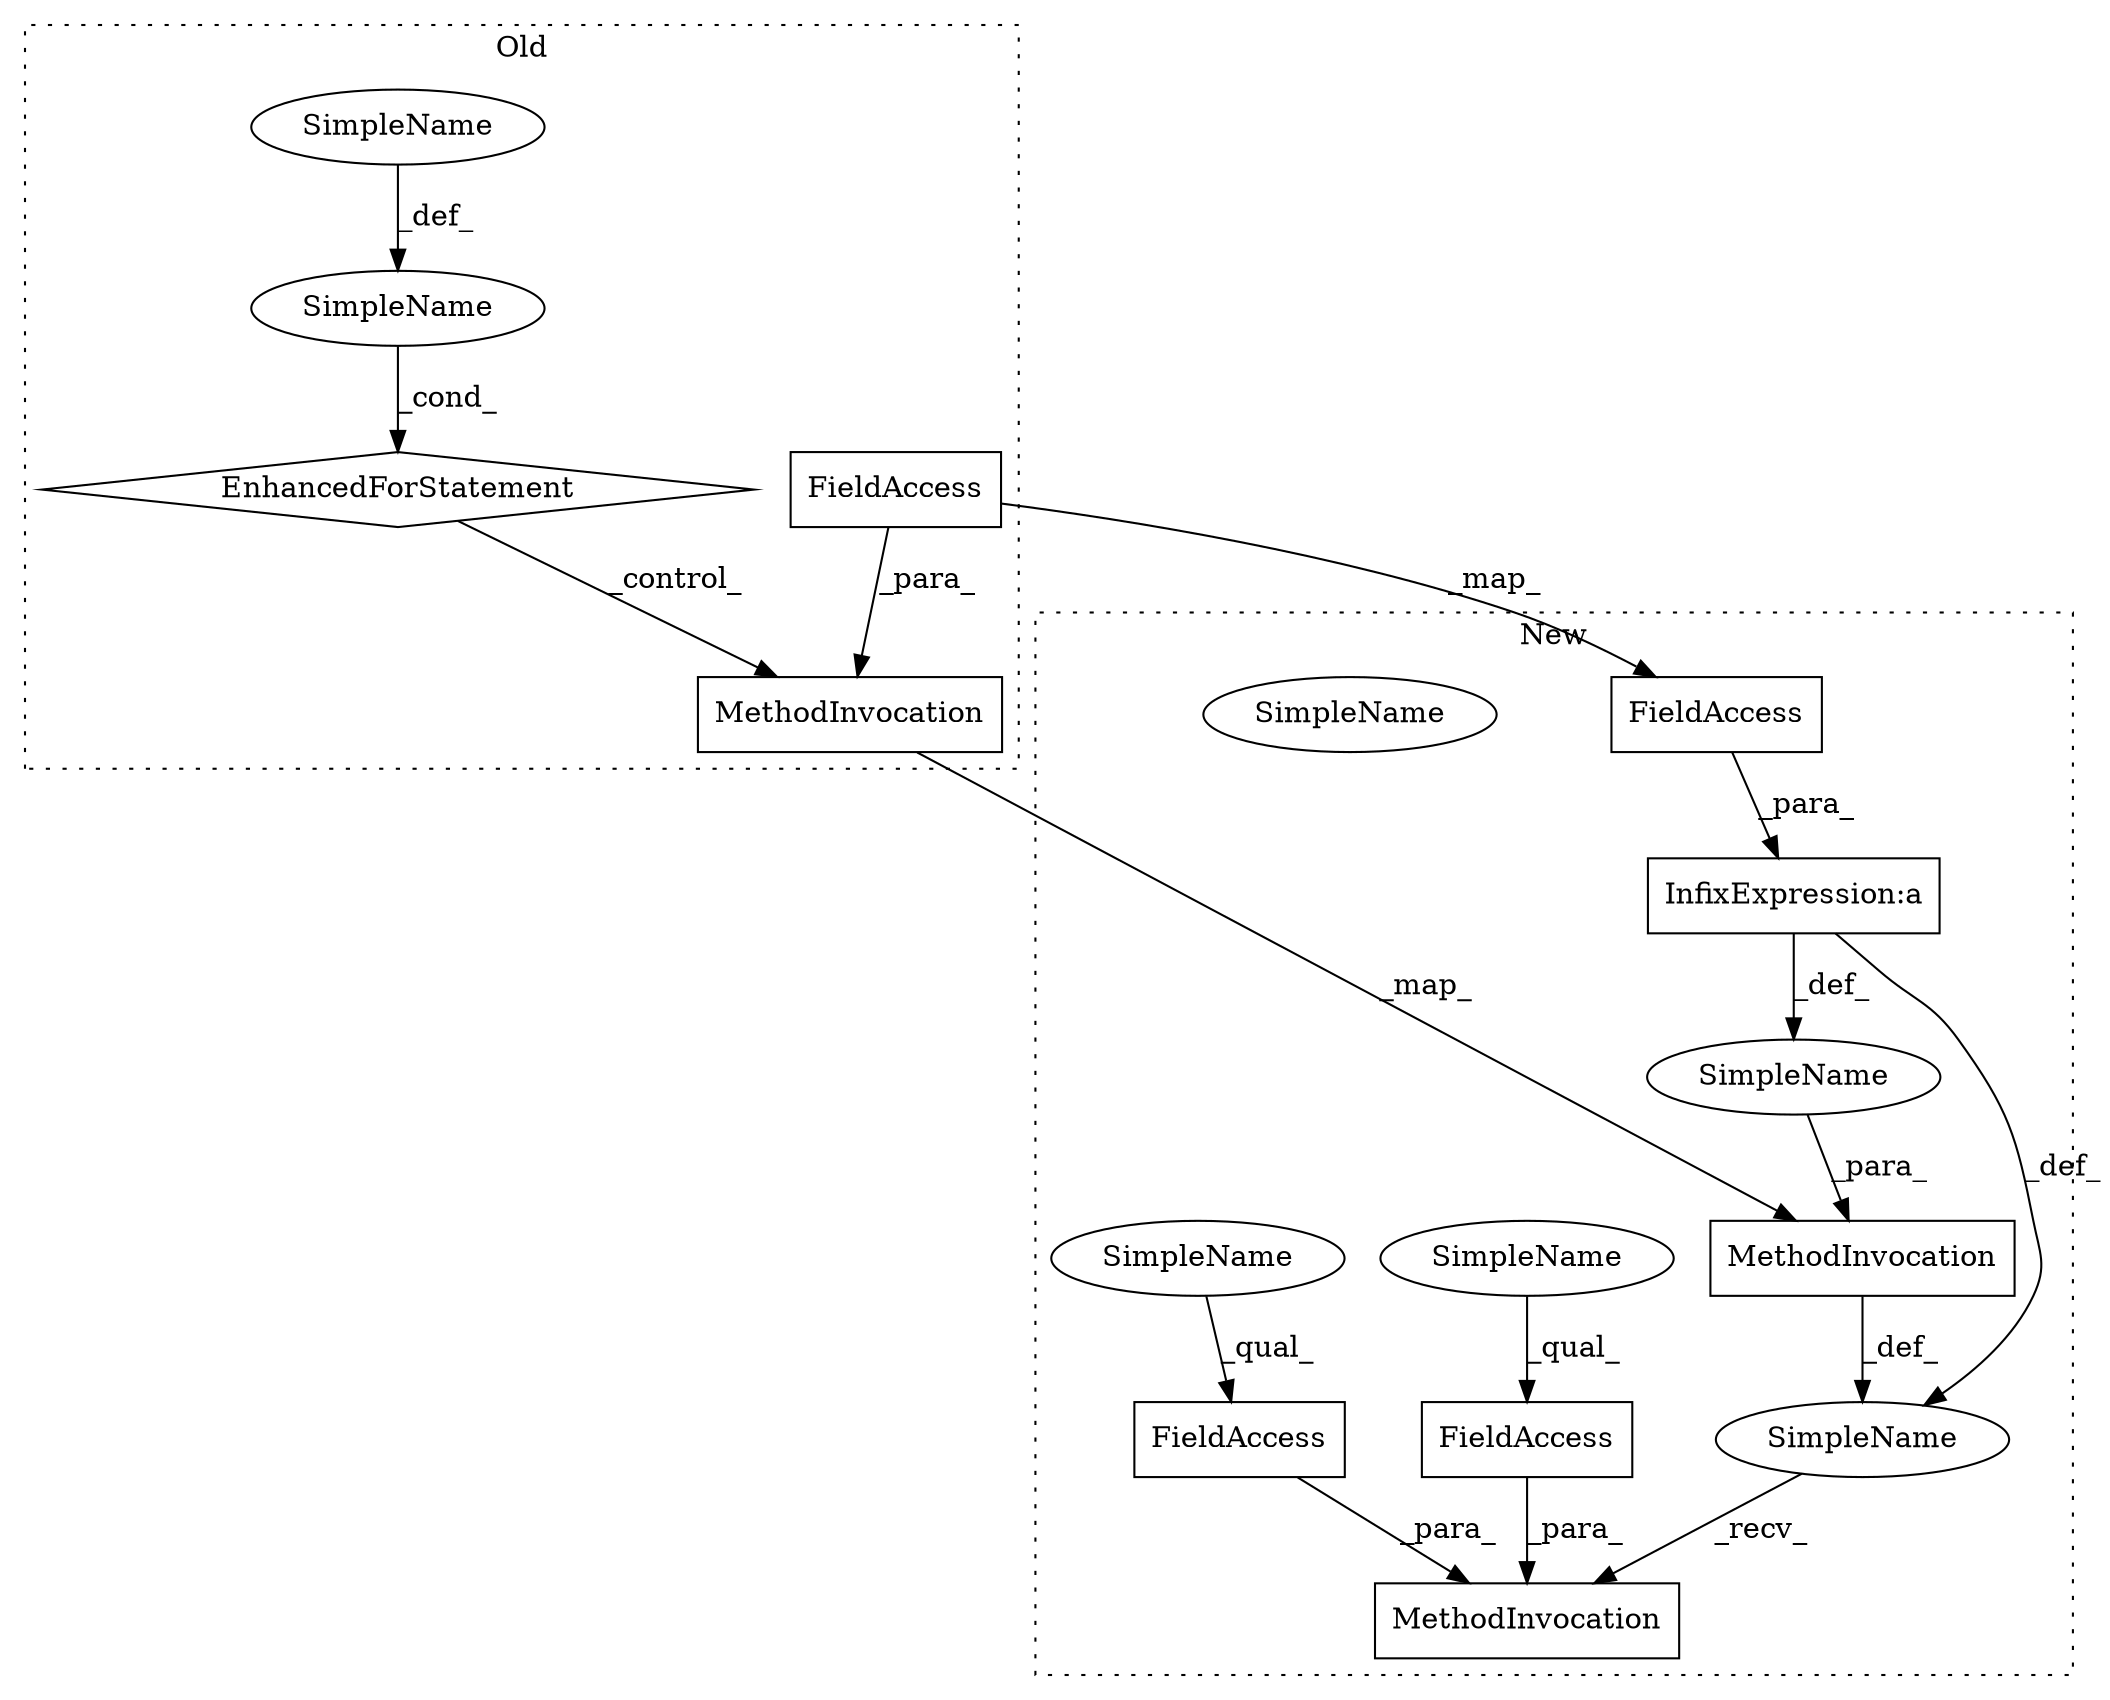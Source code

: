 digraph G {
subgraph cluster0 {
4 [label="FieldAccess" a="22" s="2217" l="17" shape="box"];
6 [label="MethodInvocation" a="32" s="2204,2234" l="13,1" shape="box"];
9 [label="SimpleName" a="42" s="2097" l="1" shape="ellipse"];
10 [label="SimpleName" a="42" s="" l="" shape="ellipse"];
15 [label="EnhancedForStatement" a="70" s="2040,2123" l="53,2" shape="diamond"];
label = "Old";
style="dotted";
}
subgraph cluster1 {
1 [label="FieldAccess" a="22" s="2235" l="17" shape="box"];
2 [label="FieldAccess" a="22" s="2195" l="17" shape="box"];
3 [label="FieldAccess" a="22" s="2219" l="15" shape="box"];
5 [label="MethodInvocation" a="32" s="2214,2254" l="5,1" shape="box"];
7 [label="MethodInvocation" a="32" s="2164,2212" l="13,1" shape="box"];
8 [label="SimpleName" a="42" s="2219" l="4" shape="ellipse"];
11 [label="SimpleName" a="42" s="2235" l="4" shape="ellipse"];
12 [label="SimpleName" a="42" s="2219" l="4" shape="ellipse"];
13 [label="SimpleName" a="42" s="" l="" shape="ellipse"];
14 [label="SimpleName" a="42" s="" l="" shape="ellipse"];
16 [label="InfixExpression:a" a="27" s="2192" l="3" shape="box"];
label = "New";
style="dotted";
}
1 -> 5 [label="_para_"];
2 -> 16 [label="_para_"];
3 -> 5 [label="_para_"];
4 -> 2 [label="_map_"];
4 -> 6 [label="_para_"];
6 -> 7 [label="_map_"];
7 -> 14 [label="_def_"];
8 -> 3 [label="_qual_"];
9 -> 15 [label="_cond_"];
10 -> 9 [label="_def_"];
11 -> 1 [label="_qual_"];
13 -> 7 [label="_para_"];
14 -> 5 [label="_recv_"];
15 -> 6 [label="_control_"];
16 -> 13 [label="_def_"];
16 -> 14 [label="_def_"];
}